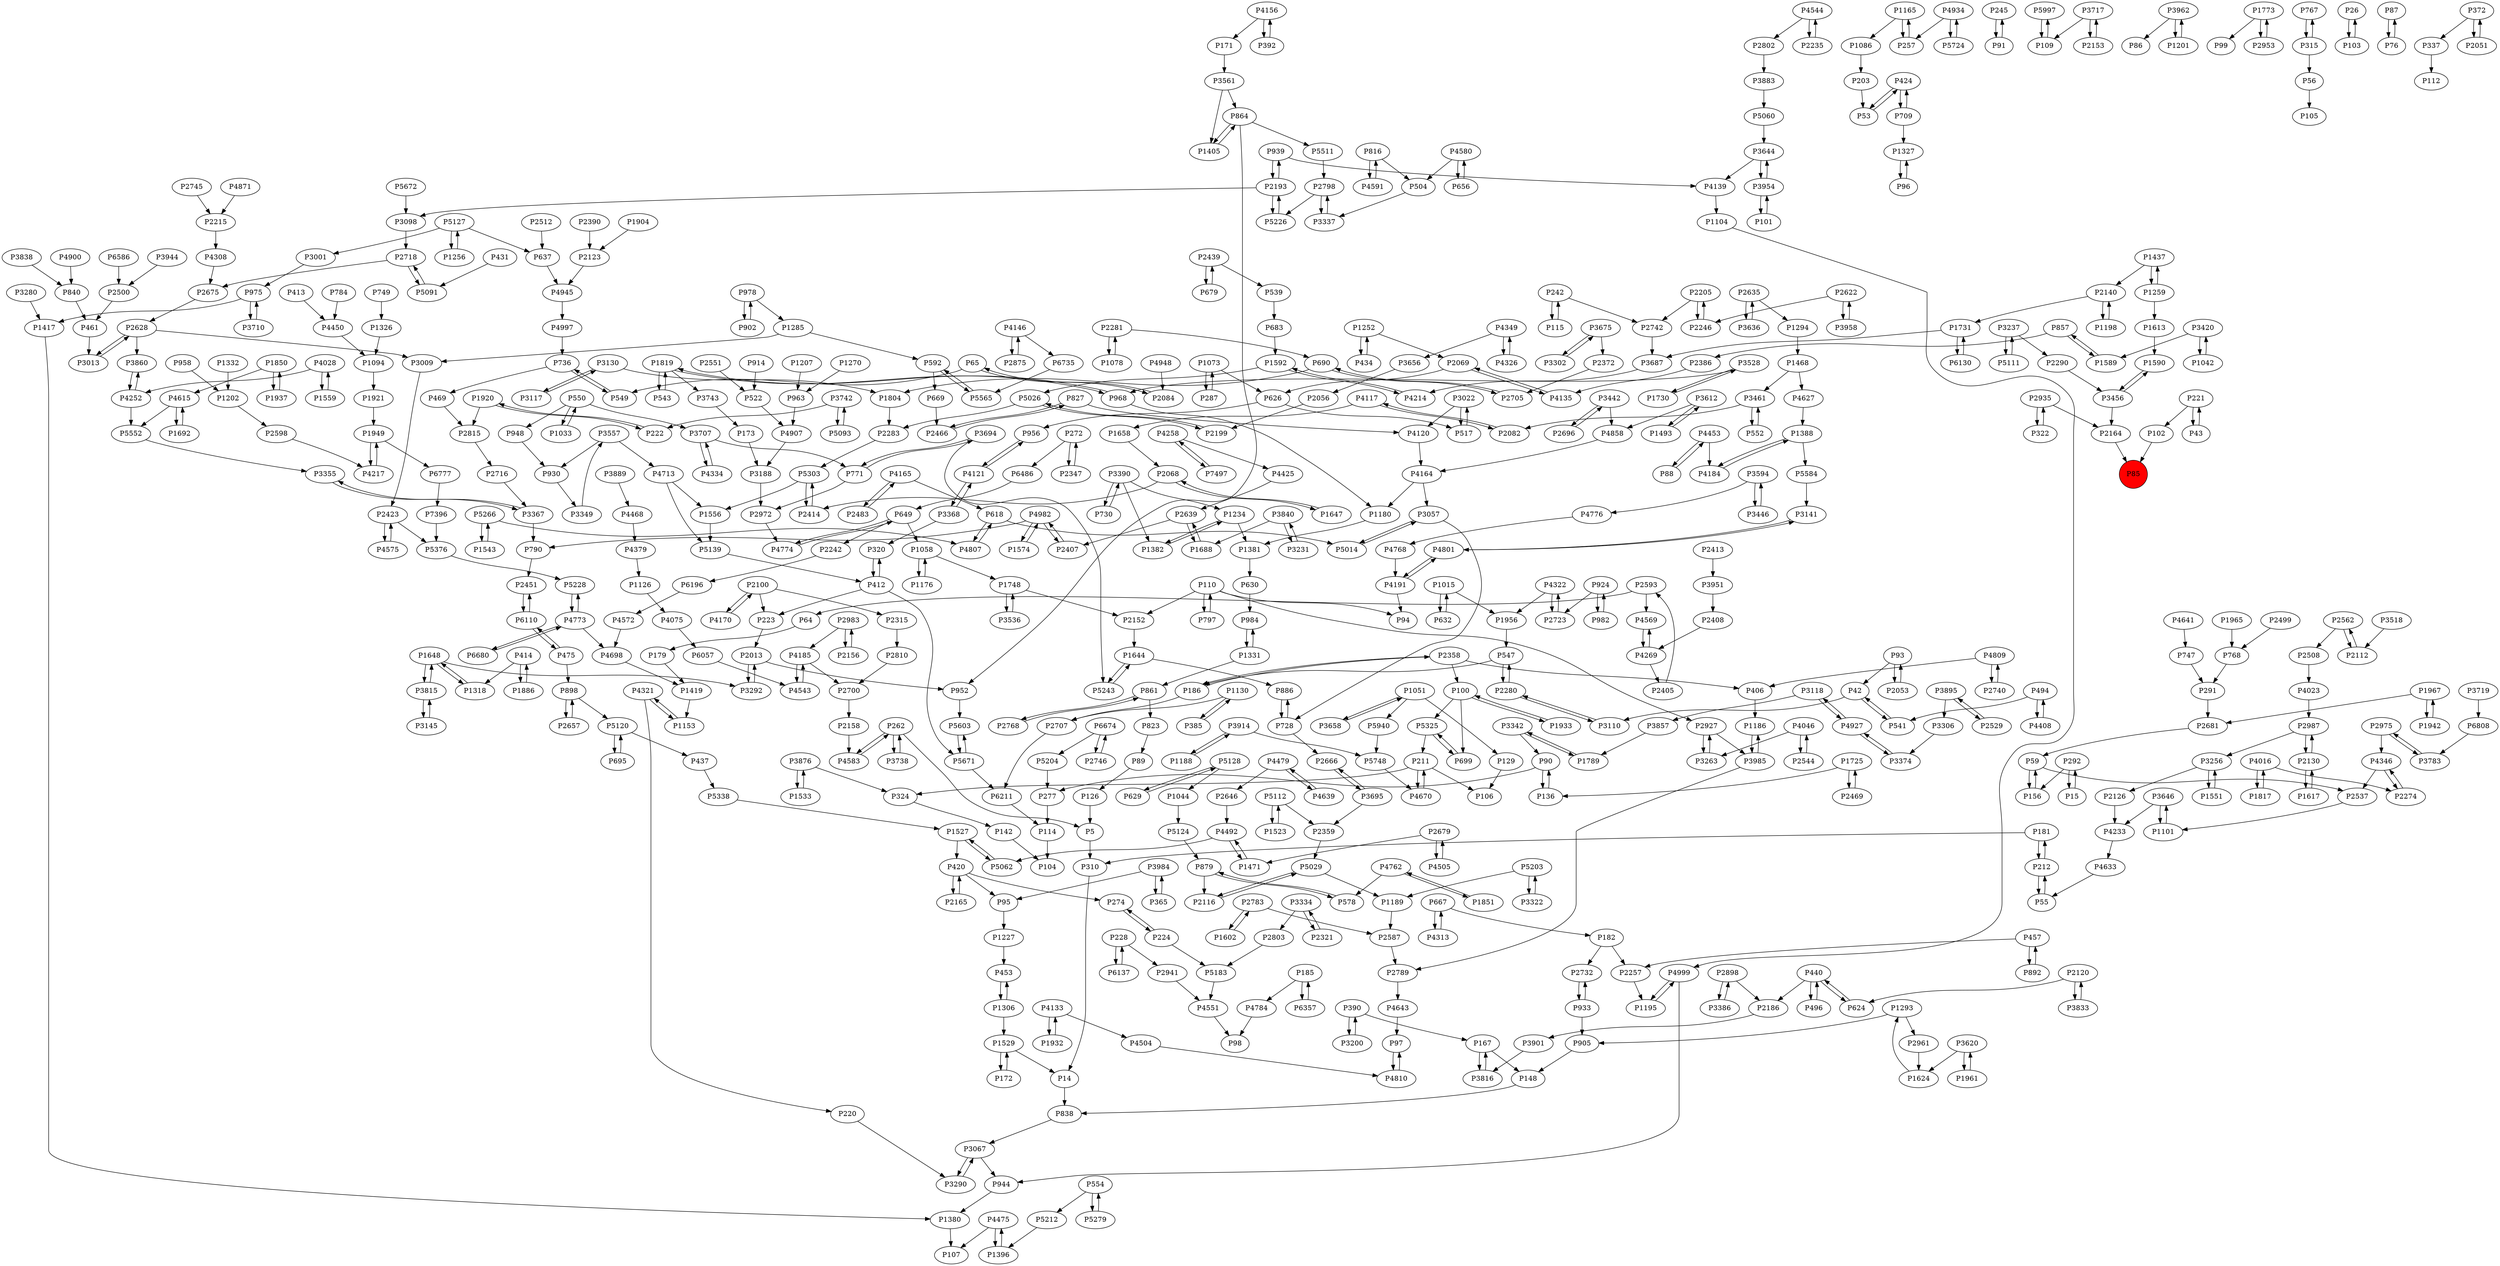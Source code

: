 digraph {
	P181 -> P310
	P6196 -> P4572
	P3860 -> P4252
	P4133 -> P1932
	P1921 -> P1949
	P4615 -> P5552
	P4046 -> P2544
	P320 -> P412
	P1256 -> P5127
	P3188 -> P2972
	P102 -> P85
	P424 -> P53
	P5062 -> P1527
	P5325 -> P699
	P2358 -> P100
	P816 -> P4591
	P5303 -> P1556
	P6110 -> P475
	P2802 -> P3883
	P2696 -> P3442
	P6680 -> P4773
	P3420 -> P1589
	P1327 -> P96
	P2732 -> P933
	P982 -> P924
	P1165 -> P257
	P3237 -> P5111
	P3130 -> P1804
	P1819 -> P3743
	P172 -> P1529
	P89 -> P126
	P554 -> P5279
	P3386 -> P2898
	P3783 -> P2975
	P939 -> P2193
	P242 -> P2742
	P245 -> P91
	P975 -> P1417
	P816 -> P504
	P4408 -> P494
	P181 -> P212
	P3695 -> P2666
	P2423 -> P5376
	P167 -> P148
	P3442 -> P2696
	P4776 -> P4768
	P3620 -> P1624
	P709 -> P1327
	P3838 -> P840
	P142 -> P104
	P618 -> P5014
	P4133 -> P4504
	P1252 -> P434
	P242 -> P115
	P14 -> P838
	P840 -> P461
	P2789 -> P4643
	P65 -> P2084
	P1574 -> P4982
	P2941 -> P4551
	P3954 -> P101
	P2587 -> P2789
	P592 -> P5565
	P1804 -> P2283
	P1234 -> P1381
	P4773 -> P4698
	P2700 -> P2158
	P2562 -> P2112
	P3895 -> P3306
	P4999 -> P1195
	P1285 -> P592
	P1468 -> P4627
	P2084 -> P65
	P2130 -> P2987
	P3141 -> P4801
	P905 -> P148
	P4349 -> P3656
	P4544 -> P2802
	P667 -> P182
	P1259 -> P1613
	P2679 -> P4505
	P3302 -> P3675
	P4997 -> P736
	P1388 -> P5584
	P3883 -> P5060
	P4046 -> P3263
	P292 -> P15
	P5128 -> P1044
	P4809 -> P2740
	P5997 -> P109
	P4615 -> P1692
	P6777 -> P7396
	P3646 -> P4233
	P4016 -> P1817
	P6674 -> P2746
	P4801 -> P3141
	P3367 -> P790
	P420 -> P2165
	P228 -> P6137
	P1819 -> P968
	P2439 -> P539
	P1850 -> P4615
	P1692 -> P4615
	P4117 -> P2082
	P626 -> P517
	P2705 -> P690
	P42 -> P541
	P4165 -> P618
	P1961 -> P3620
	P898 -> P2657
	P2358 -> P406
	P42 -> P3110
	P136 -> P90
	P1551 -> P3256
	P4583 -> P262
	P2666 -> P3695
	P827 -> P2466
	P440 -> P496
	P3022 -> P4120
	P1965 -> P768
	P2681 -> P59
	P1437 -> P2140
	P3620 -> P1961
	P457 -> P892
	P649 -> P1058
	P827 -> P4120
	P4349 -> P4326
	P424 -> P709
	P5060 -> P3644
	P414 -> P1318
	P5748 -> P4670
	P2423 -> P4575
	P97 -> P4810
	P1153 -> P4321
	P4784 -> P98
	P3914 -> P1188
	P4217 -> P1949
	P1493 -> P3612
	P728 -> P2666
	P1731 -> P3687
	P618 -> P4807
	P3951 -> P2408
	P2123 -> P4945
	P4504 -> P4810
	P5671 -> P5603
	P2499 -> P768
	P1044 -> P5124
	P126 -> P5
	P4165 -> P2483
	P1188 -> P3914
	P5029 -> P2116
	P5112 -> P2359
	P5203 -> P3322
	P930 -> P3349
	P4801 -> P4191
	P1658 -> P2068
	P5243 -> P1644
	P2961 -> P1624
	P914 -> P522
	P65 -> P549
	P547 -> P2280
	P5127 -> P637
	P179 -> P1419
	P4120 -> P4164
	P984 -> P1331
	P5120 -> P437
	P3644 -> P3954
	P4773 -> P6680
	P3738 -> P262
	P504 -> P3337
	P2390 -> P2123
	P2120 -> P624
	P864 -> P5511
	P4214 -> P1592
	P211 -> P106
	P1227 -> P453
	P4575 -> P2423
	P461 -> P3013
	P736 -> P469
	P5671 -> P6211
	P3118 -> P4927
	P2927 -> P3263
	P4269 -> P4569
	P277 -> P114
	P975 -> P3710
	P220 -> P3290
	P861 -> P2768
	P2798 -> P5226
	P864 -> P952
	P390 -> P167
	P3130 -> P3117
	P857 -> P2386
	P3557 -> P930
	P1956 -> P547
	P1789 -> P3342
	P59 -> P2537
	P592 -> P669
	P437 -> P5338
	P100 -> P1933
	P3342 -> P1789
	P4633 -> P55
	P1644 -> P5243
	P221 -> P102
	P626 -> P956
	P5026 -> P2199
	P784 -> P4450
	P1904 -> P2123
	P2707 -> P6211
	P496 -> P440
	P2280 -> P547
	P4641 -> P747
	P4698 -> P1419
	P649 -> P2242
	P3337 -> P2798
	P2628 -> P3860
	P469 -> P2815
	P1259 -> P1437
	P823 -> P89
	P257 -> P1165
	P3013 -> P2628
	P1331 -> P861
	P2635 -> P3636
	P3456 -> P2164
	P1725 -> P136
	P101 -> P3954
	P4544 -> P2235
	P3742 -> P5093
	P6586 -> P2500
	P453 -> P1306
	P148 -> P838
	P412 -> P223
	P1396 -> P4475
	P3117 -> P3130
	P2274 -> P4346
	P43 -> P221
	P3962 -> P86
	P412 -> P320
	P1648 -> P3292
	P4934 -> P257
	P857 -> P1589
	P3110 -> P2280
	P2975 -> P4346
	P224 -> P274
	P630 -> P984
	P3889 -> P4468
	P6130 -> P1731
	P3717 -> P2153
	P1195 -> P4999
	P1468 -> P3461
	P1527 -> P5062
	P1773 -> P99
	P5584 -> P3141
	P4492 -> P1471
	P550 -> P3707
	P767 -> P315
	P2628 -> P3013
	P2153 -> P3717
	P1051 -> P3658
	P2975 -> P3783
	P5203 -> P1189
	P5511 -> P2798
	P1624 -> P1293
	P26 -> P103
	P185 -> P6357
	P1419 -> P1153
	P1559 -> P4028
	P3962 -> P1201
	P541 -> P42
	P3231 -> P3840
	P1933 -> P100
	P2205 -> P2246
	P736 -> P549
	P2551 -> P522
	P4170 -> P2100
	P3420 -> P1042
	P1644 -> P886
	P1234 -> P1382
	P3528 -> P1730
	P667 -> P4313
	P5128 -> P629
	P4713 -> P1556
	P3594 -> P3446
	P3067 -> P944
	P2935 -> P2164
	P156 -> P59
	P4191 -> P4801
	P15 -> P292
	P2935 -> P322
	P3984 -> P365
	P4016 -> P2274
	P3355 -> P3367
	P2158 -> P4583
	P2069 -> P626
	P1417 -> P1380
	P768 -> P291
	P420 -> P274
	P4164 -> P3057
	P1527 -> P420
	P902 -> P978
	P1382 -> P1234
	P2156 -> P2983
	P2408 -> P4269
	P1932 -> P4133
	P322 -> P2935
	P87 -> P76
	P649 -> P4774
	P5552 -> P3355
	P2622 -> P2246
	P2639 -> P1688
	P3256 -> P2126
	P2639 -> P2407
	P6735 -> P5565
	P4313 -> P667
	P4453 -> P88
	P2898 -> P2186
	P1405 -> P864
	P522 -> P4907
	P669 -> P2466
	P90 -> P136
	P4810 -> P97
	P5091 -> P2718
	P1332 -> P1202
	P1688 -> P2639
	P5228 -> P4773
	P3200 -> P390
	P406 -> P1186
	P3857 -> P1789
	P390 -> P3200
	P2898 -> P3386
	P2013 -> P3292
	P2116 -> P5029
	P2622 -> P3958
	P4191 -> P94
	P4591 -> P816
	P291 -> P2681
	P4185 -> P4543
	P2810 -> P2700
	P1886 -> P414
	P59 -> P156
	P2469 -> P1725
	P2413 -> P3951
	P3536 -> P1748
	P1165 -> P1086
	P2783 -> P2587
	P4139 -> P1104
	P1293 -> P2961
	P315 -> P56
	P771 -> P2972
	P4551 -> P98
	P337 -> P112
	P171 -> P3561
	P730 -> P3390
	P3349 -> P3557
	P1617 -> P2130
	P4858 -> P4164
	P186 -> P2358
	P3658 -> P1051
	P4028 -> P1559
	P221 -> P43
	P1130 -> P385
	P3612 -> P1493
	P475 -> P898
	P2593 -> P4569
	P1589 -> P857
	P4185 -> P2700
	P3612 -> P4858
	P771 -> P3694
	P392 -> P4156
	P624 -> P440
	P2246 -> P2205
	P550 -> P948
	P924 -> P2723
	P372 -> P337
	P1051 -> P129
	P952 -> P5603
	P5724 -> P4934
	P2483 -> P4165
	P958 -> P1202
	P3334 -> P2321
	P5325 -> P211
	P228 -> P2941
	P2120 -> P3833
	P4809 -> P406
	P6486 -> P649
	P4907 -> P3188
	P1078 -> P2281
	P2875 -> P4146
	P2635 -> P1294
	P1920 -> P222
	P4252 -> P5552
	P4326 -> P4349
	P1817 -> P4016
	P114 -> P104
	P1015 -> P1956
	P2451 -> P6110
	P4346 -> P2537
	P3710 -> P975
	P4945 -> P4997
	P4643 -> P97
	P1207 -> P963
	P100 -> P699
	P552 -> P3461
	P879 -> P578
	P3816 -> P167
	P4258 -> P7497
	P475 -> P6110
	P2359 -> P5029
	P578 -> P879
	P5127 -> P3001
	P2283 -> P5303
	P4258 -> P4425
	P1731 -> P6130
	P420 -> P95
	P2140 -> P1198
	P56 -> P105
	P3954 -> P3644
	P3098 -> P2718
	P3944 -> P2500
	P695 -> P5120
	P262 -> P5
	P2646 -> P4492
	P1073 -> P287
	P3833 -> P2120
	P1202 -> P2598
	P4543 -> P4185
	P2013 -> P952
	P4164 -> P1180
	P3001 -> P975
	P115 -> P242
	P3594 -> P4776
	P457 -> P2257
	P3390 -> P730
	P1058 -> P1176
	P182 -> P2732
	P3367 -> P3355
	P543 -> P1819
	P1920 -> P2815
	P2100 -> P4170
	P4934 -> P5724
	P4999 -> P944
	P2215 -> P4308
	P5 -> P310
	P1086 -> P203
	P838 -> P3067
	P1042 -> P3420
	P292 -> P156
	P3984 -> P95
	P103 -> P26
	P1051 -> P5940
	P1180 -> P1381
	P728 -> P886
	P1851 -> P4762
	P6110 -> P2451
	P4774 -> P649
	P3694 -> P5243
	P3840 -> P3231
	P93 -> P42
	P2199 -> P5026
	P5029 -> P1189
	P2718 -> P2675
	P1294 -> P1468
	P1437 -> P1259
	P412 -> P5671
	P2593 -> P64
	P4479 -> P2646
	P3237 -> P2290
	P4871 -> P2215
	P1252 -> P2069
	P2598 -> P4217
	P4334 -> P3707
	P3256 -> P1551
	P2987 -> P2130
	P3368 -> P320
	P4453 -> P4184
	P5112 -> P1523
	P3815 -> P1648
	P1388 -> P4184
	P1647 -> P2068
	P690 -> P1804
	P2053 -> P93
	P2983 -> P4185
	P2745 -> P2215
	P1130 -> P2707
	P3334 -> P2803
	P1748 -> P3536
	P2386 -> P4135
	P7497 -> P4258
	P3958 -> P2622
	P3290 -> P3067
	P2500 -> P461
	P95 -> P1227
	P3719 -> P6808
	P709 -> P424
	P3145 -> P3815
	P5127 -> P1256
	P1058 -> P1748
	P5111 -> P3237
	P1381 -> P630
	P5212 -> P1396
	P864 -> P1405
	P100 -> P5325
	P2281 -> P1078
	P2372 -> P2705
	P1015 -> P632
	P1949 -> P6777
	P1613 -> P1590
	P963 -> P4907
	P4762 -> P1851
	P4982 -> P1574
	P129 -> P106
	P2290 -> P3456
	P2927 -> P3985
	P933 -> P2732
	P5226 -> P2193
	P2718 -> P5091
	P2130 -> P1617
	P440 -> P624
	P4762 -> P578
	P1326 -> P1094
	P2193 -> P939
	P5376 -> P5228
	P4379 -> P1126
	P1094 -> P1921
	P892 -> P457
	P1543 -> P5266
	P5279 -> P554
	P1648 -> P1318
	P2193 -> P3098
	P4580 -> P656
	P3067 -> P3290
	P76 -> P87
	P5124 -> P879
	P3557 -> P4713
	P879 -> P2116
	P1126 -> P4075
	P1176 -> P1058
	P968 -> P1180
	P629 -> P5128
	P4468 -> P4379
	P5204 -> P277
	P2742 -> P3687
	P3815 -> P3145
	P4156 -> P392
	P211 -> P4670
	P4184 -> P1388
	P1942 -> P1967
	P4146 -> P2875
	P1949 -> P4217
	P4321 -> P220
	P3442 -> P4858
	P683 -> P1592
	P3914 -> P5748
	P3528 -> P968
	P5026 -> P2283
	P2280 -> P3110
	P790 -> P2451
	P434 -> P1252
	P2544 -> P4046
	P3263 -> P2927
	P4713 -> P5139
	P3342 -> P90
	P1293 -> P905
	P1198 -> P2140
	P5139 -> P412
	P5338 -> P1527
	P4982 -> P2407
	P4580 -> P504
	P494 -> P4408
	P2537 -> P1101
	P7396 -> P5376
	P315 -> P767
	P5266 -> P4807
	P1306 -> P1529
	P5303 -> P2414
	P978 -> P902
	P1556 -> P5139
	P1306 -> P453
	P2056 -> P2199
	P5266 -> P1543
	P3743 -> P173
	P3306 -> P3374
	P978 -> P1285
	P2205 -> P2742
	P3675 -> P3302
	P272 -> P6486
	P2405 -> P2593
	P3985 -> P2789
	P287 -> P1073
	P2466 -> P827
	P4475 -> P107
	P1033 -> P550
	P173 -> P3188
	P2358 -> P186
	P2508 -> P4023
	P3707 -> P4334
	P656 -> P4580
	P3461 -> P552
	P3707 -> P771
	P924 -> P982
	P2082 -> P4117
	P3687 -> P4214
	P6674 -> P5204
	P1186 -> P3985
	P2803 -> P5183
	P1201 -> P3962
	P4028 -> P4252
	P110 -> P2152
	P4322 -> P2723
	P939 -> P4139
	P1602 -> P2783
	P3742 -> P222
	P2529 -> P3895
	P1773 -> P2953
	P372 -> P2051
	P797 -> P110
	P948 -> P930
	P1523 -> P5112
	P494 -> P541
	P1592 -> P4214
	P1101 -> P3646
	P167 -> P3816
	P3322 -> P5203
	P3694 -> P771
	P3561 -> P1405
	P4252 -> P3860
	P3057 -> P5014
	P1725 -> P2469
	P5120 -> P695
	P4322 -> P1956
	P898 -> P5120
	P96 -> P1327
	P2983 -> P2156
	P4627 -> P1388
	P5565 -> P592
	P4948 -> P2084
	P1533 -> P3876
	P3022 -> P517
	P2972 -> P4774
	P212 -> P181
	P3636 -> P2635
	P2068 -> P2414
	P324 -> P142
	P2768 -> P861
	P1285 -> P3009
	P3518 -> P2112
	P6808 -> P3783
	P3901 -> P3816
	P3644 -> P4139
	P747 -> P291
	P539 -> P683
	P1592 -> P5026
	P110 -> P797
	P2679 -> P1471
	P4768 -> P4191
	P3675 -> P2372
	P185 -> P4784
	P2100 -> P2315
	P1590 -> P3456
	P1380 -> P107
	P186 -> P2707
	P385 -> P1130
	P690 -> P2705
	P2723 -> P4322
	P182 -> P2257
	P2242 -> P6196
	P5093 -> P3742
	P5014 -> P3057
	P3561 -> P864
	P2414 -> P5303
	P203 -> P53
	P4269 -> P2405
	P4023 -> P2987
	P1270 -> P963
	P2100 -> P223
	P749 -> P1326
	P3368 -> P4121
	P4927 -> P3118
	P2657 -> P898
	P3717 -> P109
	P1648 -> P3815
	P3057 -> P728
	P2112 -> P2562
	P6357 -> P185
	P4505 -> P2679
	P699 -> P5325
	P3461 -> P2082
	P2164 -> P85
	P3374 -> P4927
	P55 -> P212
	P554 -> P5212
	P4425 -> P2639
	P4121 -> P3368
	P4121 -> P956
	P2439 -> P679
	P3695 -> P2359
	P440 -> P2186
	P547 -> P186
	P2051 -> P372
	P1331 -> P984
	P262 -> P4583
	P1819 -> P543
	P3876 -> P324
	P549 -> P736
	P5603 -> P5671
	P2193 -> P5226
	P944 -> P1380
	P3876 -> P1533
	P3009 -> P2423
	P2716 -> P3367
	P2068 -> P1647
	P414 -> P1886
	P4569 -> P4269
	P2798 -> P3337
	P968 -> P1819
	P2407 -> P4982
	P3895 -> P2529
	P4900 -> P840
	P222 -> P1920
	P2321 -> P3334
	P4135 -> P2069
	P272 -> P2347
	P3456 -> P1590
	P4492 -> P5062
	P3280 -> P1417
	P64 -> P179
	P365 -> P3984
	P3292 -> P2013
	P4982 -> P790
	P4075 -> P6057
	P550 -> P1033
	P1937 -> P1850
	P2281 -> P690
	P2746 -> P6674
	P2347 -> P272
	P2815 -> P2716
	P4639 -> P4479
	P886 -> P728
	P1471 -> P4492
	P4450 -> P1094
	P3390 -> P1234
	P4572 -> P4698
	P4321 -> P1153
	P90 -> P277
	P3446 -> P3594
	P1529 -> P172
	P212 -> P55
	P110 -> P94
	P88 -> P4453
	P4479 -> P4639
	P4117 -> P1658
	P4807 -> P618
	P274 -> P224
	P2987 -> P3256
	P2235 -> P4544
	P2152 -> P1644
	P6137 -> P228
	P4346 -> P2274
	P2512 -> P637
	P1189 -> P2587
	P637 -> P4945
	P431 -> P5091
	P4927 -> P3374
	P2126 -> P4233
	P1850 -> P1937
	P517 -> P3022
	P4156 -> P171
	P2140 -> P1731
	P679 -> P2439
	P3390 -> P1382
	P3646 -> P1101
	P2628 -> P3009
	P1104 -> P4999
	P3985 -> P1186
	P4233 -> P4633
	P1318 -> P1648
	P956 -> P4121
	P3656 -> P2056
	P1967 -> P2681
	P211 -> P324
	P2257 -> P1195
	P310 -> P14
	P4670 -> P211
	P2675 -> P2628
	P2186 -> P3901
	P2953 -> P1773
	P53 -> P424
	P2069 -> P4135
	P413 -> P4450
	P4773 -> P5228
	P1529 -> P14
	P2165 -> P420
	P2315 -> P2810
	P262 -> P3738
	P6211 -> P114
	P2740 -> P4809
	P1730 -> P3528
	P4146 -> P6735
	P2783 -> P1602
	P224 -> P5183
	P223 -> P2013
	P3840 -> P1688
	P933 -> P905
	P93 -> P2053
	P1967 -> P1942
	P5183 -> P4551
	P1073 -> P626
	P2562 -> P2508
	P6057 -> P4543
	P861 -> P823
	P1748 -> P2152
	P5672 -> P3098
	P632 -> P1015
	P5940 -> P5748
	P110 -> P2927
	P4308 -> P2675
	P109 -> P5997
	P4475 -> P1396
	P3118 -> P3857
	P91 -> P245
	P85 [shape=circle]
	P85 [style=filled]
	P85 [fillcolor=red]
}